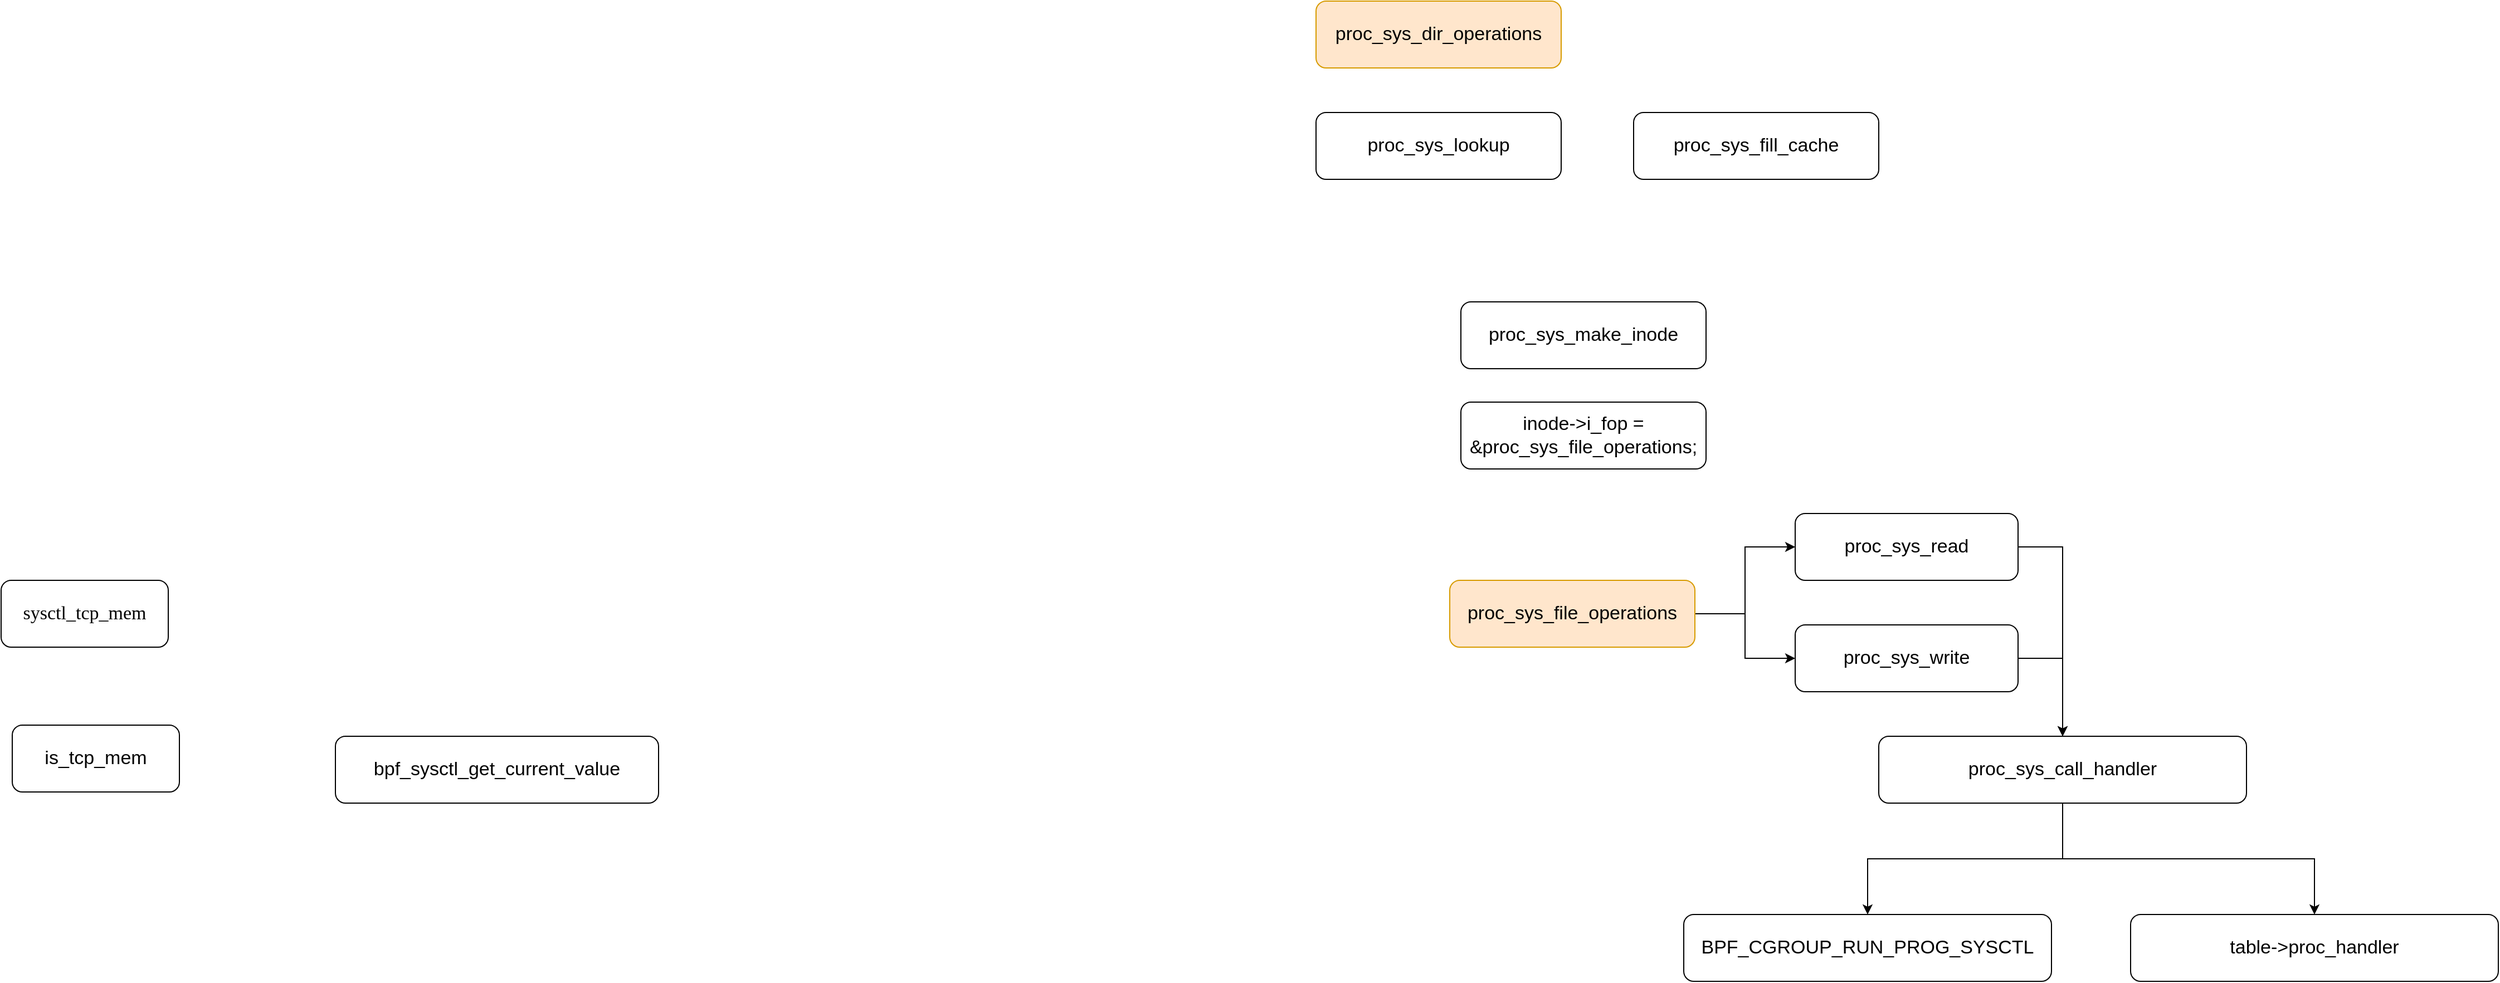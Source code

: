<mxfile version="21.2.9" type="github">
  <diagram name="第 1 页" id="UhOqMrJpVa5OOBqp4UN_">
    <mxGraphModel dx="2042" dy="1922" grid="1" gridSize="10" guides="1" tooltips="1" connect="1" arrows="1" fold="1" page="1" pageScale="1" pageWidth="827" pageHeight="1169" math="0" shadow="0">
      <root>
        <mxCell id="0" />
        <mxCell id="1" parent="0" />
        <mxCell id="S9WwIThJoDWI54Gwqipy-3" value="&lt;font face=&quot;Garamond&quot; style=&quot;font-size: 17px;&quot;&gt;sysctl_tcp_mem&lt;/font&gt;" style="rounded=1;whiteSpace=wrap;html=1;fontSize=17;" vertex="1" parent="1">
          <mxGeometry x="-670" y="260" width="150" height="60" as="geometry" />
        </mxCell>
        <mxCell id="S9WwIThJoDWI54Gwqipy-4" value="is_tcp_mem" style="rounded=1;whiteSpace=wrap;html=1;fontSize=17;" vertex="1" parent="1">
          <mxGeometry x="-660" y="390" width="150" height="60" as="geometry" />
        </mxCell>
        <mxCell id="S9WwIThJoDWI54Gwqipy-5" value="bpf_sysctl_get_current_value" style="rounded=1;whiteSpace=wrap;html=1;fontSize=17;" vertex="1" parent="1">
          <mxGeometry x="-370" y="400" width="290" height="60" as="geometry" />
        </mxCell>
        <mxCell id="S9WwIThJoDWI54Gwqipy-6" value="BPF_CGROUP_RUN_PROG_SYSCTL" style="rounded=1;whiteSpace=wrap;html=1;fontSize=17;" vertex="1" parent="1">
          <mxGeometry x="840" y="560" width="330" height="60" as="geometry" />
        </mxCell>
        <mxCell id="S9WwIThJoDWI54Gwqipy-7" value="table-&amp;gt;proc_handler" style="rounded=1;whiteSpace=wrap;html=1;fontSize=17;" vertex="1" parent="1">
          <mxGeometry x="1241" y="560" width="330" height="60" as="geometry" />
        </mxCell>
        <mxCell id="S9WwIThJoDWI54Gwqipy-14" style="edgeStyle=orthogonalEdgeStyle;rounded=0;orthogonalLoop=1;jettySize=auto;html=1;" edge="1" parent="1" source="S9WwIThJoDWI54Gwqipy-8" target="S9WwIThJoDWI54Gwqipy-6">
          <mxGeometry relative="1" as="geometry" />
        </mxCell>
        <mxCell id="S9WwIThJoDWI54Gwqipy-15" style="edgeStyle=orthogonalEdgeStyle;rounded=0;orthogonalLoop=1;jettySize=auto;html=1;" edge="1" parent="1" source="S9WwIThJoDWI54Gwqipy-8" target="S9WwIThJoDWI54Gwqipy-7">
          <mxGeometry relative="1" as="geometry" />
        </mxCell>
        <mxCell id="S9WwIThJoDWI54Gwqipy-8" value="proc_sys_call_handler" style="rounded=1;whiteSpace=wrap;html=1;fontSize=17;" vertex="1" parent="1">
          <mxGeometry x="1015" y="400" width="330" height="60" as="geometry" />
        </mxCell>
        <mxCell id="S9WwIThJoDWI54Gwqipy-19" style="edgeStyle=orthogonalEdgeStyle;rounded=0;orthogonalLoop=1;jettySize=auto;html=1;" edge="1" parent="1" source="S9WwIThJoDWI54Gwqipy-9" target="S9WwIThJoDWI54Gwqipy-8">
          <mxGeometry relative="1" as="geometry">
            <Array as="points">
              <mxPoint x="1180" y="230" />
            </Array>
          </mxGeometry>
        </mxCell>
        <mxCell id="S9WwIThJoDWI54Gwqipy-9" value="proc_sys_read" style="rounded=1;whiteSpace=wrap;html=1;fontSize=17;" vertex="1" parent="1">
          <mxGeometry x="940" y="200" width="200" height="60" as="geometry" />
        </mxCell>
        <mxCell id="S9WwIThJoDWI54Gwqipy-20" style="edgeStyle=orthogonalEdgeStyle;rounded=0;orthogonalLoop=1;jettySize=auto;html=1;" edge="1" parent="1" source="S9WwIThJoDWI54Gwqipy-10" target="S9WwIThJoDWI54Gwqipy-8">
          <mxGeometry relative="1" as="geometry">
            <Array as="points">
              <mxPoint x="1180" y="330" />
            </Array>
          </mxGeometry>
        </mxCell>
        <mxCell id="S9WwIThJoDWI54Gwqipy-10" value="proc_sys_write" style="rounded=1;whiteSpace=wrap;html=1;fontSize=17;" vertex="1" parent="1">
          <mxGeometry x="940" y="300" width="200" height="60" as="geometry" />
        </mxCell>
        <mxCell id="S9WwIThJoDWI54Gwqipy-16" style="edgeStyle=orthogonalEdgeStyle;rounded=0;orthogonalLoop=1;jettySize=auto;html=1;" edge="1" parent="1" source="S9WwIThJoDWI54Gwqipy-11" target="S9WwIThJoDWI54Gwqipy-9">
          <mxGeometry relative="1" as="geometry" />
        </mxCell>
        <mxCell id="S9WwIThJoDWI54Gwqipy-22" style="edgeStyle=orthogonalEdgeStyle;rounded=0;orthogonalLoop=1;jettySize=auto;html=1;entryX=0;entryY=0.5;entryDx=0;entryDy=0;" edge="1" parent="1" source="S9WwIThJoDWI54Gwqipy-11" target="S9WwIThJoDWI54Gwqipy-10">
          <mxGeometry relative="1" as="geometry" />
        </mxCell>
        <mxCell id="S9WwIThJoDWI54Gwqipy-11" value="proc_sys_file_operations" style="rounded=1;whiteSpace=wrap;html=1;fontSize=17;fillColor=#ffe6cc;strokeColor=#d79b00;" vertex="1" parent="1">
          <mxGeometry x="630" y="260" width="220" height="60" as="geometry" />
        </mxCell>
        <mxCell id="S9WwIThJoDWI54Gwqipy-23" value="inode-&amp;gt;i_fop = &amp;amp;proc_sys_file_operations;" style="rounded=1;whiteSpace=wrap;html=1;fontSize=17;" vertex="1" parent="1">
          <mxGeometry x="640" y="100" width="220" height="60" as="geometry" />
        </mxCell>
        <mxCell id="S9WwIThJoDWI54Gwqipy-24" value="proc_sys_make_inode" style="rounded=1;whiteSpace=wrap;html=1;fontSize=17;" vertex="1" parent="1">
          <mxGeometry x="640" y="10" width="220" height="60" as="geometry" />
        </mxCell>
        <mxCell id="S9WwIThJoDWI54Gwqipy-25" value="proc_sys_lookup" style="rounded=1;whiteSpace=wrap;html=1;fontSize=17;" vertex="1" parent="1">
          <mxGeometry x="510" y="-160" width="220" height="60" as="geometry" />
        </mxCell>
        <mxCell id="S9WwIThJoDWI54Gwqipy-26" value="proc_sys_fill_cache" style="rounded=1;whiteSpace=wrap;html=1;fontSize=17;" vertex="1" parent="1">
          <mxGeometry x="795" y="-160" width="220" height="60" as="geometry" />
        </mxCell>
        <mxCell id="S9WwIThJoDWI54Gwqipy-27" value="proc_sys_dir_operations" style="rounded=1;whiteSpace=wrap;html=1;fontSize=17;fillColor=#ffe6cc;strokeColor=#d79b00;" vertex="1" parent="1">
          <mxGeometry x="510" y="-260" width="220" height="60" as="geometry" />
        </mxCell>
      </root>
    </mxGraphModel>
  </diagram>
</mxfile>
